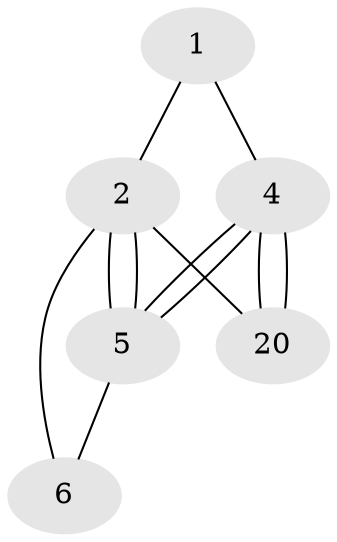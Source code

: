 // Generated by graph-tools (version 1.1) at 2025/46/02/15/25 05:46:28]
// undirected, 6 vertices, 11 edges
graph export_dot {
graph [start="1"]
  node [color=gray90,style=filled];
  1 [super="+11"];
  2 [super="+3+7+10+15"];
  4 [super="+9+12+14+19"];
  5 [super="+8"];
  6 [super="+13"];
  20;
  1 -- 2;
  1 -- 4;
  2 -- 5;
  2 -- 5;
  2 -- 6;
  2 -- 20;
  4 -- 5;
  4 -- 5;
  4 -- 20;
  4 -- 20;
  5 -- 6;
}

